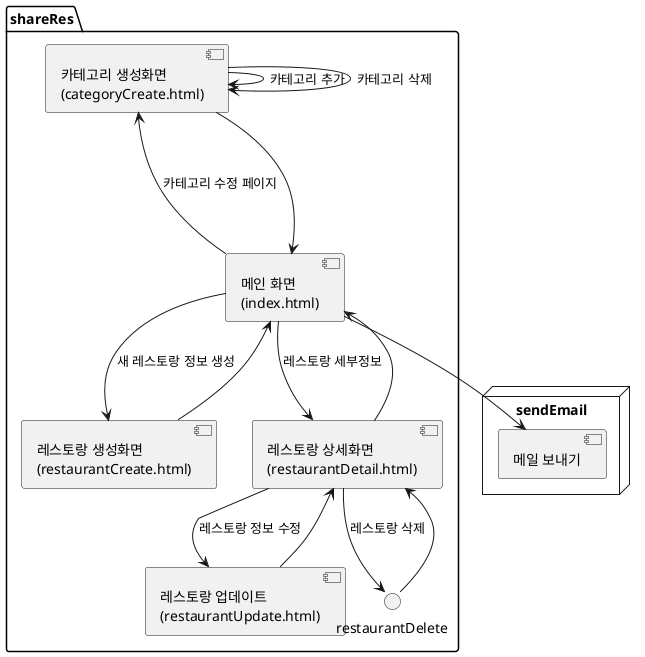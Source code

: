 @startuml Chapter3
package "shareRes" {
    [메인 화면\n(index.html)] as index
    [카테고리 생성화면\n(categoryCreate.html)] as categoryCreate
    [레스토랑 생성화면\n(restaurantCreate.html)] as restaurantCreate
    [레스토랑 상세화면\n(restaurantDetail.html)] as restaurantDetail
    [레스토랑 업데이트\n(restaurantUpdate.html)] as restaurantUpdate
    index --up-> categoryCreate : 카테고리 수정 페이지
    categoryCreate --> index
    categoryCreate --> categoryCreate : 카테고리 추가
    categoryCreate --> categoryCreate : 카테고리 삭제
    index --> restaurantCreate : 새 레스토랑 정보 생성
    restaurantCreate --> index
    index --> restaurantDetail : 레스토랑 세부정보
    restaurantDetail --> index
    restaurantDetail --> restaurantDelete : 레스토랑 삭제
    restaurantDelete --> restaurantDetail
    restaurantDetail --> restaurantUpdate : 레스토랑 정보 수정
    restaurantUpdate --> restaurantDetail
}

node "sendEmail" {
    [메일 보내기] as sendemail
    index --> sendemail
}

@enduml